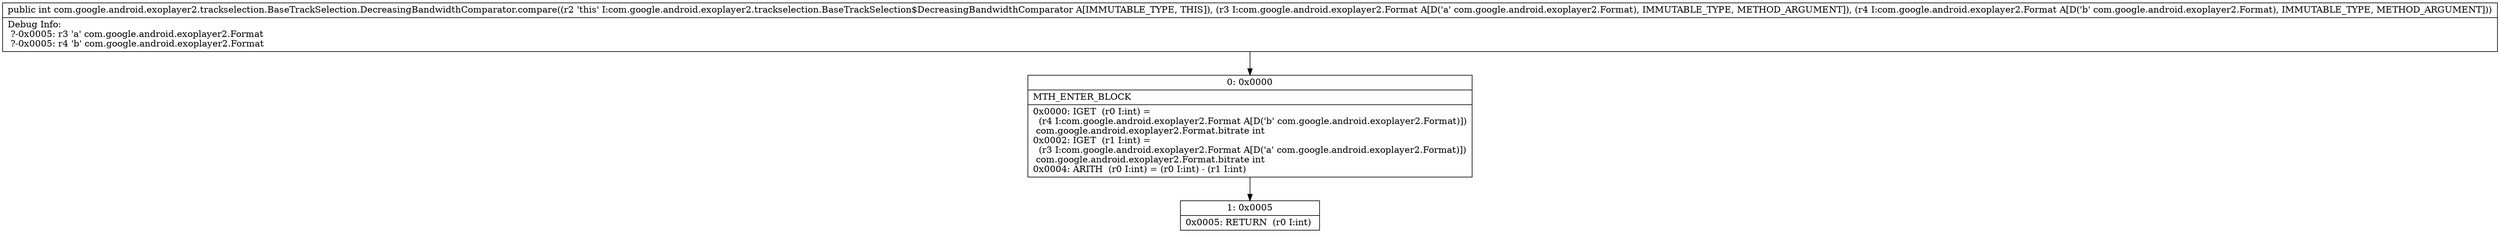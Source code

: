 digraph "CFG forcom.google.android.exoplayer2.trackselection.BaseTrackSelection.DecreasingBandwidthComparator.compare(Lcom\/google\/android\/exoplayer2\/Format;Lcom\/google\/android\/exoplayer2\/Format;)I" {
Node_0 [shape=record,label="{0\:\ 0x0000|MTH_ENTER_BLOCK\l|0x0000: IGET  (r0 I:int) = \l  (r4 I:com.google.android.exoplayer2.Format A[D('b' com.google.android.exoplayer2.Format)])\l com.google.android.exoplayer2.Format.bitrate int \l0x0002: IGET  (r1 I:int) = \l  (r3 I:com.google.android.exoplayer2.Format A[D('a' com.google.android.exoplayer2.Format)])\l com.google.android.exoplayer2.Format.bitrate int \l0x0004: ARITH  (r0 I:int) = (r0 I:int) \- (r1 I:int) \l}"];
Node_1 [shape=record,label="{1\:\ 0x0005|0x0005: RETURN  (r0 I:int) \l}"];
MethodNode[shape=record,label="{public int com.google.android.exoplayer2.trackselection.BaseTrackSelection.DecreasingBandwidthComparator.compare((r2 'this' I:com.google.android.exoplayer2.trackselection.BaseTrackSelection$DecreasingBandwidthComparator A[IMMUTABLE_TYPE, THIS]), (r3 I:com.google.android.exoplayer2.Format A[D('a' com.google.android.exoplayer2.Format), IMMUTABLE_TYPE, METHOD_ARGUMENT]), (r4 I:com.google.android.exoplayer2.Format A[D('b' com.google.android.exoplayer2.Format), IMMUTABLE_TYPE, METHOD_ARGUMENT]))  | Debug Info:\l  ?\-0x0005: r3 'a' com.google.android.exoplayer2.Format\l  ?\-0x0005: r4 'b' com.google.android.exoplayer2.Format\l}"];
MethodNode -> Node_0;
Node_0 -> Node_1;
}

